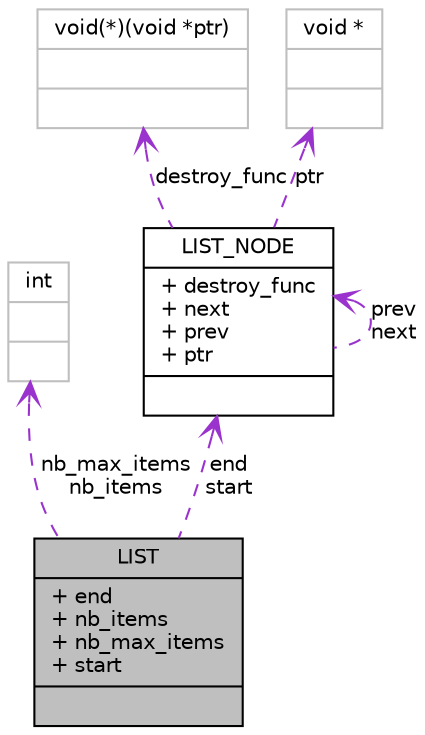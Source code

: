 digraph G
{
  edge [fontname="Helvetica",fontsize="10",labelfontname="Helvetica",labelfontsize="10"];
  node [fontname="Helvetica",fontsize="10",shape=record];
  Node1 [label="{LIST\n|+ end\l+ nb_items\l+ nb_max_items\l+ start\l|}",height=0.2,width=0.4,color="black", fillcolor="grey75", style="filled" fontcolor="black"];
  Node2 -> Node1 [dir=back,color="darkorchid3",fontsize="10",style="dashed",label="nb_max_items\nnb_items",arrowtail="open",fontname="Helvetica"];
  Node2 [label="{int\n||}",height=0.2,width=0.4,color="grey75", fillcolor="white", style="filled"];
  Node3 -> Node1 [dir=back,color="darkorchid3",fontsize="10",style="dashed",label="end\nstart",arrowtail="open",fontname="Helvetica"];
  Node3 [label="{LIST_NODE\n|+ destroy_func\l+ next\l+ prev\l+ ptr\l|}",height=0.2,width=0.4,color="black", fillcolor="white", style="filled",URL="$struct_l_i_s_t___n_o_d_e.html"];
  Node3 -> Node3 [dir=back,color="darkorchid3",fontsize="10",style="dashed",label="prev\nnext",arrowtail="open",fontname="Helvetica"];
  Node4 -> Node3 [dir=back,color="darkorchid3",fontsize="10",style="dashed",label="destroy_func",arrowtail="open",fontname="Helvetica"];
  Node4 [label="{void(*)(void *ptr)\n||}",height=0.2,width=0.4,color="grey75", fillcolor="white", style="filled"];
  Node5 -> Node3 [dir=back,color="darkorchid3",fontsize="10",style="dashed",label="ptr",arrowtail="open",fontname="Helvetica"];
  Node5 [label="{void *\n||}",height=0.2,width=0.4,color="grey75", fillcolor="white", style="filled"];
}
